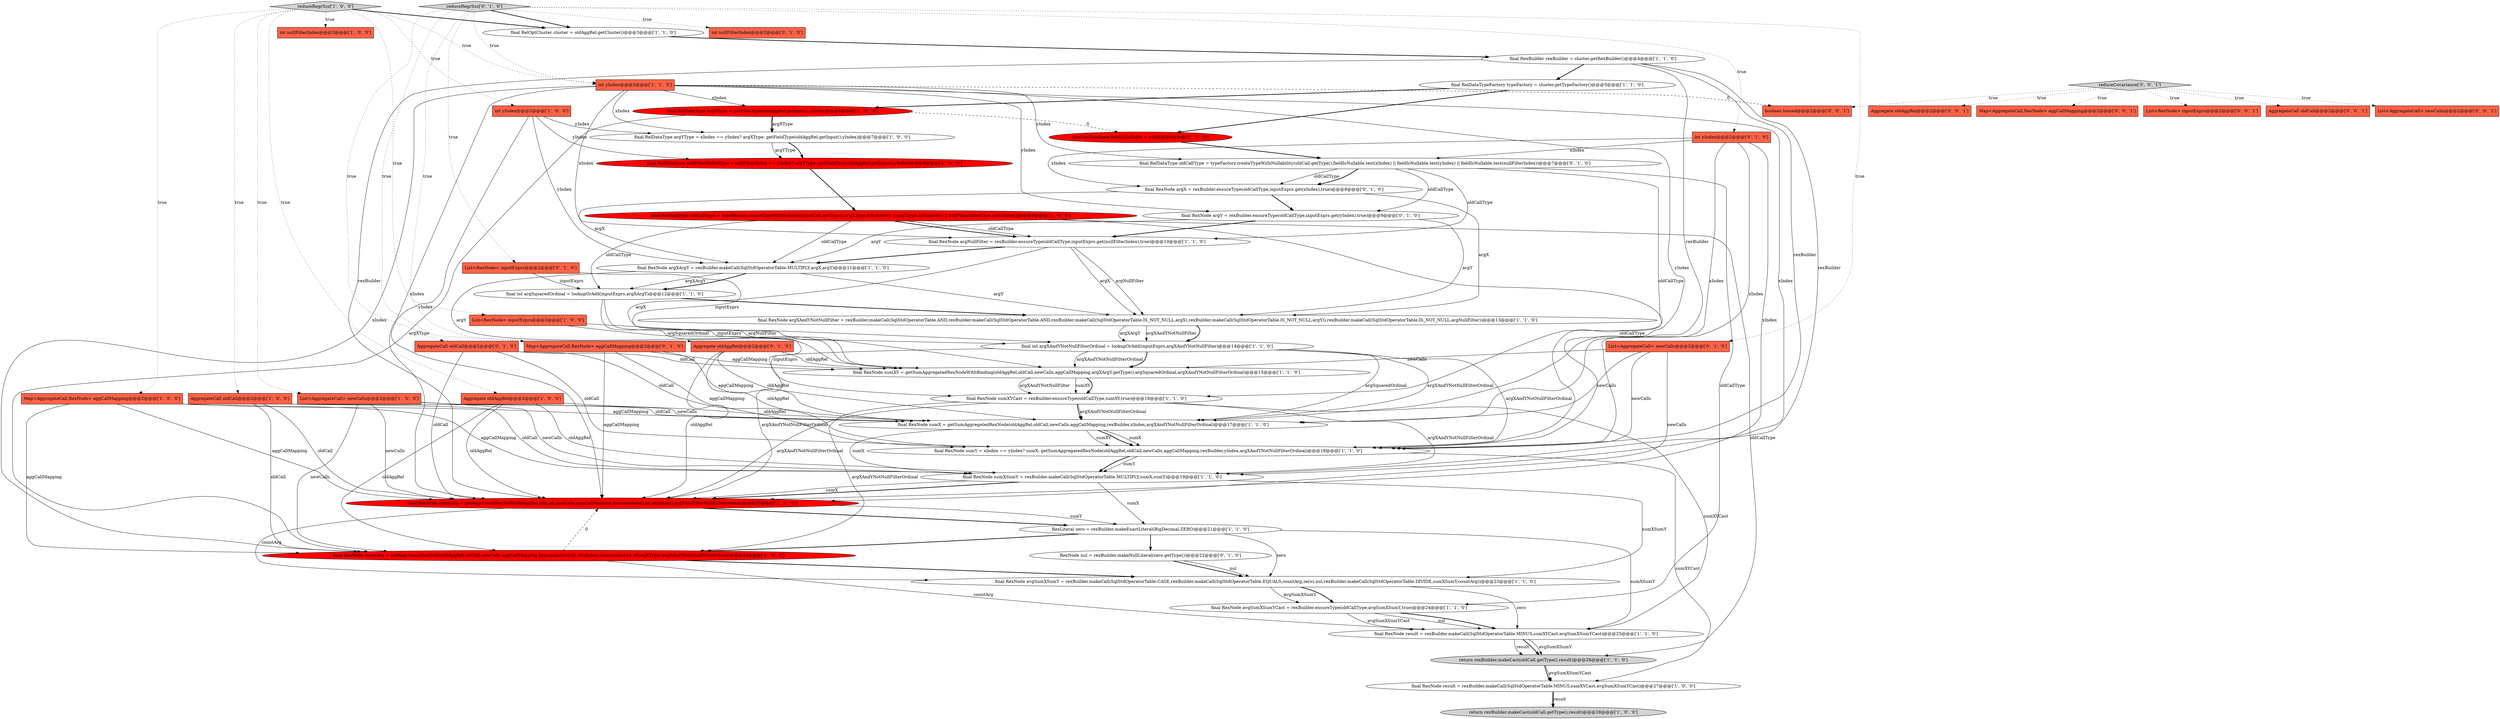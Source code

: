 digraph {
43 [style = filled, label = "reduceRegrSzz['0', '1', '0']", fillcolor = lightgray, shape = diamond image = "AAA0AAABBB2BBB"];
48 [style = filled, label = "List<AggregateCall> newCalls@@@2@@@['0', '0', '1']", fillcolor = tomato, shape = box image = "AAA0AAABBB3BBB"];
16 [style = filled, label = "List<AggregateCall> newCalls@@@2@@@['1', '0', '0']", fillcolor = tomato, shape = box image = "AAA0AAABBB1BBB"];
2 [style = filled, label = "final RexNode result = rexBuilder.makeCall(SqlStdOperatorTable.MINUS,sumXYCast,avgSumXSumYCast)@@@25@@@['1', '1', '0']", fillcolor = white, shape = ellipse image = "AAA0AAABBB1BBB"];
14 [style = filled, label = "final RexNode avgSumXSumY = rexBuilder.makeCall(SqlStdOperatorTable.CASE,rexBuilder.makeCall(SqlStdOperatorTable.EQUALS,countArg,zero),nul,rexBuilder.makeCall(SqlStdOperatorTable.DIVIDE,sumXSumY,countArg))@@@23@@@['1', '1', '0']", fillcolor = white, shape = ellipse image = "AAA0AAABBB1BBB"];
44 [style = filled, label = "int xIndex@@@2@@@['0', '1', '0']", fillcolor = tomato, shape = box image = "AAA0AAABBB2BBB"];
45 [style = filled, label = "int nullFilterIndex@@@2@@@['0', '1', '0']", fillcolor = tomato, shape = box image = "AAA0AAABBB2BBB"];
20 [style = filled, label = "final RelOptCluster cluster = oldAggRel.getCluster()@@@3@@@['1', '1', '0']", fillcolor = white, shape = ellipse image = "AAA0AAABBB1BBB"];
15 [style = filled, label = "final RexNode countArg = getRegrCountRexNode(oldAggRel,oldCall,newCalls,aggCallMapping,ImmutableIntList.of(xIndex),ImmutableList.of(argXType),argXAndYNotNullFilterOrdinal)@@@22@@@['1', '0', '0']", fillcolor = red, shape = ellipse image = "AAA1AAABBB1BBB"];
34 [style = filled, label = "final RexNode countArg = getRegrCountRexNode(oldAggRel,oldCall,newCalls,aggCallMapping,ImmutableIntList.of(xIndex),argXAndYNotNullFilterOrdinal)@@@20@@@['1', '1', '0']", fillcolor = red, shape = ellipse image = "AAA1AAABBB1BBB"];
54 [style = filled, label = "boolean biased@@@2@@@['0', '0', '1']", fillcolor = tomato, shape = box image = "AAA0AAABBB3BBB"];
24 [style = filled, label = "final RexNode avgSumXSumYCast = rexBuilder.ensureType(oldCallType,avgSumXSumY,true)@@@24@@@['1', '1', '0']", fillcolor = white, shape = ellipse image = "AAA0AAABBB1BBB"];
27 [style = filled, label = "return rexBuilder.makeCast(oldCall.getType(),result)@@@26@@@['1', '1', '0']", fillcolor = lightgray, shape = ellipse image = "AAA0AAABBB1BBB"];
39 [style = filled, label = "RexNode nul = rexBuilder.makeNullLiteral(zero.getType())@@@22@@@['0', '1', '0']", fillcolor = white, shape = ellipse image = "AAA0AAABBB2BBB"];
38 [style = filled, label = "AggregateCall oldCall@@@2@@@['0', '1', '0']", fillcolor = tomato, shape = box image = "AAA0AAABBB2BBB"];
31 [style = filled, label = "final RelDataType nullFilterIndexType = nullFilterIndex == yIndex? argYType: getFieldType(oldAggRel.getInput(),yIndex)@@@8@@@['1', '0', '0']", fillcolor = red, shape = ellipse image = "AAA1AAABBB1BBB"];
51 [style = filled, label = "Aggregate oldAggRel@@@2@@@['0', '0', '1']", fillcolor = tomato, shape = box image = "AAA0AAABBB3BBB"];
29 [style = filled, label = "final RexNode sumXY = getSumAggregatedRexNodeWithBinding(oldAggRel,oldCall,newCalls,aggCallMapping,argXArgY.getType(),argSquaredOrdinal,argXAndYNotNullFilterOrdinal)@@@15@@@['1', '1', '0']", fillcolor = white, shape = ellipse image = "AAA0AAABBB1BBB"];
40 [style = filled, label = "final IntPredicate fieldIsNullable = null@@@6@@@['0', '1', '0']", fillcolor = red, shape = ellipse image = "AAA1AAABBB2BBB"];
42 [style = filled, label = "Map<AggregateCall,RexNode> aggCallMapping@@@2@@@['0', '1', '0']", fillcolor = tomato, shape = box image = "AAA0AAABBB2BBB"];
5 [style = filled, label = "final RexNode sumXYCast = rexBuilder.ensureType(oldCallType,sumXY,true)@@@16@@@['1', '1', '0']", fillcolor = white, shape = ellipse image = "AAA0AAABBB1BBB"];
13 [style = filled, label = "RexLiteral zero = rexBuilder.makeExactLiteral(BigDecimal.ZERO)@@@21@@@['1', '1', '0']", fillcolor = white, shape = ellipse image = "AAA0AAABBB1BBB"];
17 [style = filled, label = "final RexBuilder rexBuilder = cluster.getRexBuilder()@@@4@@@['1', '1', '0']", fillcolor = white, shape = ellipse image = "AAA0AAABBB1BBB"];
33 [style = filled, label = "int yIndex@@@2@@@['1', '1', '0']", fillcolor = tomato, shape = box image = "AAA0AAABBB1BBB"];
47 [style = filled, label = "List<AggregateCall> newCalls@@@2@@@['0', '1', '0']", fillcolor = tomato, shape = box image = "AAA0AAABBB2BBB"];
3 [style = filled, label = "final RexNode argNullFilter = rexBuilder.ensureType(oldCallType,inputExprs.get(nullFilterIndex),true)@@@10@@@['1', '1', '0']", fillcolor = white, shape = ellipse image = "AAA0AAABBB1BBB"];
41 [style = filled, label = "final RelDataType oldCallType = typeFactory.createTypeWithNullability(oldCall.getType(),fieldIsNullable.test(xIndex) || fieldIsNullable.test(yIndex) || fieldIsNullable.test(nullFilterIndex))@@@7@@@['0', '1', '0']", fillcolor = white, shape = ellipse image = "AAA0AAABBB2BBB"];
25 [style = filled, label = "final RexNode sumY = xIndex == yIndex? sumX: getSumAggregatedRexNode(oldAggRel,oldCall,newCalls,aggCallMapping,rexBuilder,yIndex,argXAndYNotNullFilterOrdinal)@@@18@@@['1', '1', '0']", fillcolor = white, shape = ellipse image = "AAA0AAABBB1BBB"];
28 [style = filled, label = "List<RexNode> inputExprs@@@2@@@['1', '0', '0']", fillcolor = tomato, shape = box image = "AAA0AAABBB1BBB"];
32 [style = filled, label = "Aggregate oldAggRel@@@2@@@['1', '0', '0']", fillcolor = tomato, shape = box image = "AAA0AAABBB1BBB"];
9 [style = filled, label = "final RexNode sumXSumY = rexBuilder.makeCall(SqlStdOperatorTable.MULTIPLY,sumX,sumY)@@@19@@@['1', '1', '0']", fillcolor = white, shape = ellipse image = "AAA0AAABBB1BBB"];
7 [style = filled, label = "final RelDataType argXType = getFieldType(oldAggRel.getInput(),xIndex)@@@6@@@['1', '0', '0']", fillcolor = red, shape = ellipse image = "AAA1AAABBB1BBB"];
12 [style = filled, label = "final int argXAndYNotNullFilterOrdinal = lookupOrAdd(inputExprs,argXAndYNotNullFilter)@@@14@@@['1', '1', '0']", fillcolor = white, shape = ellipse image = "AAA0AAABBB1BBB"];
26 [style = filled, label = "Map<AggregateCall,RexNode> aggCallMapping@@@2@@@['1', '0', '0']", fillcolor = tomato, shape = box image = "AAA0AAABBB1BBB"];
8 [style = filled, label = "final RelDataType oldCallType = typeFactory.createTypeWithNullability(oldCall.getType(),argXType.isNullable() || argYType.isNullable() || nullFilterIndexType.isNullable())@@@9@@@['1', '0', '0']", fillcolor = red, shape = ellipse image = "AAA1AAABBB1BBB"];
6 [style = filled, label = "final RelDataTypeFactory typeFactory = cluster.getTypeFactory()@@@5@@@['1', '1', '0']", fillcolor = white, shape = ellipse image = "AAA0AAABBB1BBB"];
50 [style = filled, label = "Map<AggregateCall,RexNode> aggCallMapping@@@2@@@['0', '0', '1']", fillcolor = tomato, shape = box image = "AAA0AAABBB3BBB"];
21 [style = filled, label = "int yIndex@@@2@@@['1', '0', '0']", fillcolor = tomato, shape = box image = "AAA0AAABBB1BBB"];
36 [style = filled, label = "List<RexNode> inputExprs@@@2@@@['0', '1', '0']", fillcolor = tomato, shape = box image = "AAA0AAABBB2BBB"];
0 [style = filled, label = "return rexBuilder.makeCast(oldCall.getType(),result)@@@28@@@['1', '0', '0']", fillcolor = lightgray, shape = ellipse image = "AAA0AAABBB1BBB"];
35 [style = filled, label = "final RexNode argX = rexBuilder.ensureType(oldCallType,inputExprs.get(xIndex),true)@@@8@@@['0', '1', '0']", fillcolor = white, shape = ellipse image = "AAA0AAABBB2BBB"];
37 [style = filled, label = "Aggregate oldAggRel@@@2@@@['0', '1', '0']", fillcolor = tomato, shape = box image = "AAA0AAABBB2BBB"];
46 [style = filled, label = "final RexNode argY = rexBuilder.ensureType(oldCallType,inputExprs.get(yIndex),true)@@@9@@@['0', '1', '0']", fillcolor = white, shape = ellipse image = "AAA0AAABBB2BBB"];
22 [style = filled, label = "final RexNode result = rexBuilder.makeCall(SqlStdOperatorTable.MINUS,sumXYCast,avgSumXSumYCast)@@@27@@@['1', '0', '0']", fillcolor = white, shape = ellipse image = "AAA0AAABBB1BBB"];
30 [style = filled, label = "AggregateCall oldCall@@@2@@@['1', '0', '0']", fillcolor = tomato, shape = box image = "AAA0AAABBB1BBB"];
53 [style = filled, label = "List<RexNode> inputExprs@@@2@@@['0', '0', '1']", fillcolor = tomato, shape = box image = "AAA0AAABBB3BBB"];
18 [style = filled, label = "final RelDataType argYType = xIndex == yIndex? argXType: getFieldType(oldAggRel.getInput(),yIndex)@@@7@@@['1', '0', '0']", fillcolor = white, shape = ellipse image = "AAA0AAABBB1BBB"];
23 [style = filled, label = "final RexNode sumX = getSumAggregatedRexNode(oldAggRel,oldCall,newCalls,aggCallMapping,rexBuilder,xIndex,argXAndYNotNullFilterOrdinal)@@@17@@@['1', '1', '0']", fillcolor = white, shape = ellipse image = "AAA0AAABBB1BBB"];
49 [style = filled, label = "reduceCovariance['0', '0', '1']", fillcolor = lightgray, shape = diamond image = "AAA0AAABBB3BBB"];
52 [style = filled, label = "AggregateCall oldCall@@@2@@@['0', '0', '1']", fillcolor = tomato, shape = box image = "AAA0AAABBB3BBB"];
4 [style = filled, label = "final RexNode argXArgY = rexBuilder.makeCall(SqlStdOperatorTable.MULTIPLY,argX,argY)@@@11@@@['1', '1', '0']", fillcolor = white, shape = ellipse image = "AAA0AAABBB1BBB"];
10 [style = filled, label = "final int argSquaredOrdinal = lookupOrAdd(inputExprs,argXArgY)@@@12@@@['1', '1', '0']", fillcolor = white, shape = ellipse image = "AAA0AAABBB1BBB"];
19 [style = filled, label = "reduceRegrSzz['1', '0', '0']", fillcolor = lightgray, shape = diamond image = "AAA0AAABBB1BBB"];
1 [style = filled, label = "final RexNode argXAndYNotNullFilter = rexBuilder.makeCall(SqlStdOperatorTable.AND,rexBuilder.makeCall(SqlStdOperatorTable.AND,rexBuilder.makeCall(SqlStdOperatorTable.IS_NOT_NULL,argX),rexBuilder.makeCall(SqlStdOperatorTable.IS_NOT_NULL,argY)),rexBuilder.makeCall(SqlStdOperatorTable.IS_NOT_NULL,argNullFilter))@@@13@@@['1', '1', '0']", fillcolor = white, shape = ellipse image = "AAA0AAABBB1BBB"];
11 [style = filled, label = "int nullFilterIndex@@@2@@@['1', '0', '0']", fillcolor = tomato, shape = box image = "AAA0AAABBB1BBB"];
33->34 [style = solid, label="xIndex"];
14->24 [style = bold, label=""];
29->5 [style = bold, label=""];
32->34 [style = solid, label="oldAggRel"];
41->3 [style = solid, label="oldCallType"];
42->29 [style = solid, label="aggCallMapping"];
23->25 [style = solid, label="sumX"];
41->35 [style = solid, label="oldCallType"];
39->14 [style = bold, label=""];
38->25 [style = solid, label="oldCall"];
3->1 [style = solid, label="argX"];
3->4 [style = bold, label=""];
9->13 [style = solid, label="sumX"];
5->34 [style = solid, label="argXAndYNotNullFilterOrdinal"];
37->25 [style = solid, label="oldAggRel"];
23->25 [style = solid, label="sumXY"];
2->27 [style = solid, label="result"];
8->27 [style = solid, label="oldCallType"];
22->0 [style = bold, label=""];
4->29 [style = solid, label="argY"];
19->11 [style = dotted, label="true"];
38->23 [style = solid, label="oldCall"];
16->9 [style = solid, label="newCalls"];
25->9 [style = solid, label="sumY"];
1->12 [style = bold, label=""];
12->29 [style = solid, label="argXAndYNotNullFilterOrdinal"];
36->12 [style = solid, label="inputExprs"];
32->9 [style = solid, label="oldAggRel"];
4->1 [style = solid, label="argY"];
25->22 [style = solid, label="sumXYCast"];
33->7 [style = solid, label="xIndex"];
49->48 [style = dotted, label="true"];
26->15 [style = solid, label="aggCallMapping"];
17->23 [style = solid, label="rexBuilder"];
21->18 [style = solid, label="yIndex"];
18->31 [style = bold, label=""];
23->25 [style = bold, label=""];
15->34 [style = dashed, label="0"];
33->54 [style = dashed, label="0"];
5->23 [style = bold, label=""];
42->25 [style = solid, label="aggCallMapping"];
8->4 [style = solid, label="oldCallType"];
49->54 [style = dotted, label="true"];
46->4 [style = solid, label="argY"];
19->20 [style = bold, label=""];
49->53 [style = dotted, label="true"];
19->33 [style = dotted, label="true"];
47->34 [style = solid, label="newCalls"];
19->21 [style = dotted, label="true"];
41->46 [style = solid, label="oldCallType"];
34->14 [style = solid, label="countArg"];
5->9 [style = solid, label="argXAndYNotNullFilterOrdinal"];
13->14 [style = solid, label="zero"];
27->22 [style = bold, label=""];
16->15 [style = solid, label="newCalls"];
49->51 [style = dotted, label="true"];
42->23 [style = solid, label="aggCallMapping"];
14->2 [style = solid, label="zero"];
32->23 [style = solid, label="oldAggRel"];
33->18 [style = solid, label="xIndex"];
12->29 [style = bold, label=""];
33->3 [style = solid, label="xIndex"];
17->25 [style = solid, label="rexBuilder"];
34->13 [style = solid, label="sumY"];
38->34 [style = solid, label="oldCall"];
44->23 [style = solid, label="xIndex"];
24->2 [style = solid, label="avgSumXSumYCast"];
41->5 [style = solid, label="oldCallType"];
2->27 [style = bold, label=""];
24->2 [style = solid, label="nul"];
28->12 [style = solid, label="inputExprs"];
30->9 [style = solid, label="oldCall"];
13->15 [style = bold, label=""];
43->47 [style = dotted, label="true"];
6->7 [style = bold, label=""];
41->24 [style = solid, label="oldCallType"];
26->9 [style = solid, label="aggCallMapping"];
10->1 [style = bold, label=""];
30->23 [style = solid, label="oldCall"];
19->26 [style = dotted, label="true"];
4->10 [style = solid, label="argXArgY"];
23->9 [style = solid, label="sumX"];
4->10 [style = bold, label=""];
14->24 [style = solid, label="avgSumXSumY"];
43->38 [style = dotted, label="true"];
35->1 [style = solid, label="argX"];
3->1 [style = solid, label="argNullFilter"];
10->29 [style = solid, label="argNullFilter"];
15->14 [style = bold, label=""];
33->15 [style = solid, label="xIndex"];
17->6 [style = bold, label=""];
16->23 [style = solid, label="newCalls"];
27->22 [style = solid, label="avgSumXSumYCast"];
12->25 [style = solid, label="argXAndYNotNullFilterOrdinal"];
25->9 [style = bold, label=""];
8->3 [style = bold, label=""];
32->15 [style = solid, label="oldAggRel"];
43->20 [style = bold, label=""];
8->25 [style = solid, label="oldCallType"];
49->50 [style = dotted, label="true"];
10->29 [style = solid, label="argSquaredOrdinal"];
13->39 [style = bold, label=""];
36->10 [style = solid, label="inputExprs"];
35->4 [style = solid, label="argX"];
46->1 [style = solid, label="argY"];
28->5 [style = solid, label="inputExprs"];
19->30 [style = dotted, label="true"];
17->9 [style = solid, label="rexBuilder"];
21->4 [style = solid, label="yIndex"];
44->41 [style = solid, label="xIndex"];
17->34 [style = solid, label="rexBuilder"];
3->29 [style = solid, label="argX"];
33->46 [style = solid, label="yIndex"];
44->34 [style = solid, label="xIndex"];
43->44 [style = dotted, label="true"];
19->28 [style = dotted, label="true"];
49->52 [style = dotted, label="true"];
44->25 [style = solid, label="xIndex"];
22->0 [style = solid, label="result"];
1->12 [style = solid, label="argXArgY"];
47->29 [style = solid, label="newCalls"];
43->33 [style = dotted, label="true"];
5->15 [style = solid, label="argXAndYNotNullFilterOrdinal"];
7->18 [style = bold, label=""];
8->10 [style = solid, label="oldCallType"];
37->23 [style = solid, label="oldAggRel"];
44->35 [style = solid, label="xIndex"];
21->34 [style = solid, label="yIndex"];
35->46 [style = bold, label=""];
37->29 [style = solid, label="oldAggRel"];
43->36 [style = dotted, label="true"];
8->3 [style = solid, label="oldCallType"];
31->8 [style = bold, label=""];
9->14 [style = solid, label="sumXSumY"];
46->3 [style = bold, label=""];
7->40 [style = dashed, label="0"];
41->35 [style = bold, label=""];
7->15 [style = solid, label="argXType"];
5->2 [style = solid, label="sumXYCast"];
29->5 [style = solid, label="argXAndYNotNullFilter"];
20->17 [style = bold, label=""];
38->29 [style = solid, label="oldCall"];
24->2 [style = bold, label=""];
9->34 [style = solid, label="sumX"];
13->2 [style = solid, label="sumXSumY"];
37->34 [style = solid, label="oldAggRel"];
34->13 [style = bold, label=""];
30->15 [style = solid, label="oldCall"];
21->31 [style = solid, label="yIndex"];
43->42 [style = dotted, label="true"];
42->34 [style = solid, label="aggCallMapping"];
33->25 [style = solid, label="yIndex"];
15->2 [style = solid, label="countArg"];
26->34 [style = solid, label="aggCallMapping"];
47->23 [style = solid, label="newCalls"];
18->31 [style = solid, label="argYType"];
29->5 [style = solid, label="sumXY"];
43->37 [style = dotted, label="true"];
12->23 [style = solid, label="argSquaredOrdinal"];
2->27 [style = solid, label="avgSumXSumY"];
43->45 [style = dotted, label="true"];
6->40 [style = bold, label=""];
1->12 [style = solid, label="argXAndYNotNullFilter"];
19->32 [style = dotted, label="true"];
39->14 [style = solid, label="nul"];
12->34 [style = solid, label="argXAndYNotNullFilterOrdinal"];
12->23 [style = solid, label="argXAndYNotNullFilterOrdinal"];
40->41 [style = bold, label=""];
19->16 [style = dotted, label="true"];
33->41 [style = solid, label="yIndex"];
16->34 [style = solid, label="newCalls"];
7->18 [style = solid, label="argXType"];
47->25 [style = solid, label="newCalls"];
33->9 [style = solid, label="xIndex"];
30->34 [style = solid, label="oldCall"];
5->23 [style = solid, label="argXAndYNotNullFilterOrdinal"];
26->23 [style = solid, label="aggCallMapping"];
9->34 [style = bold, label=""];
}
